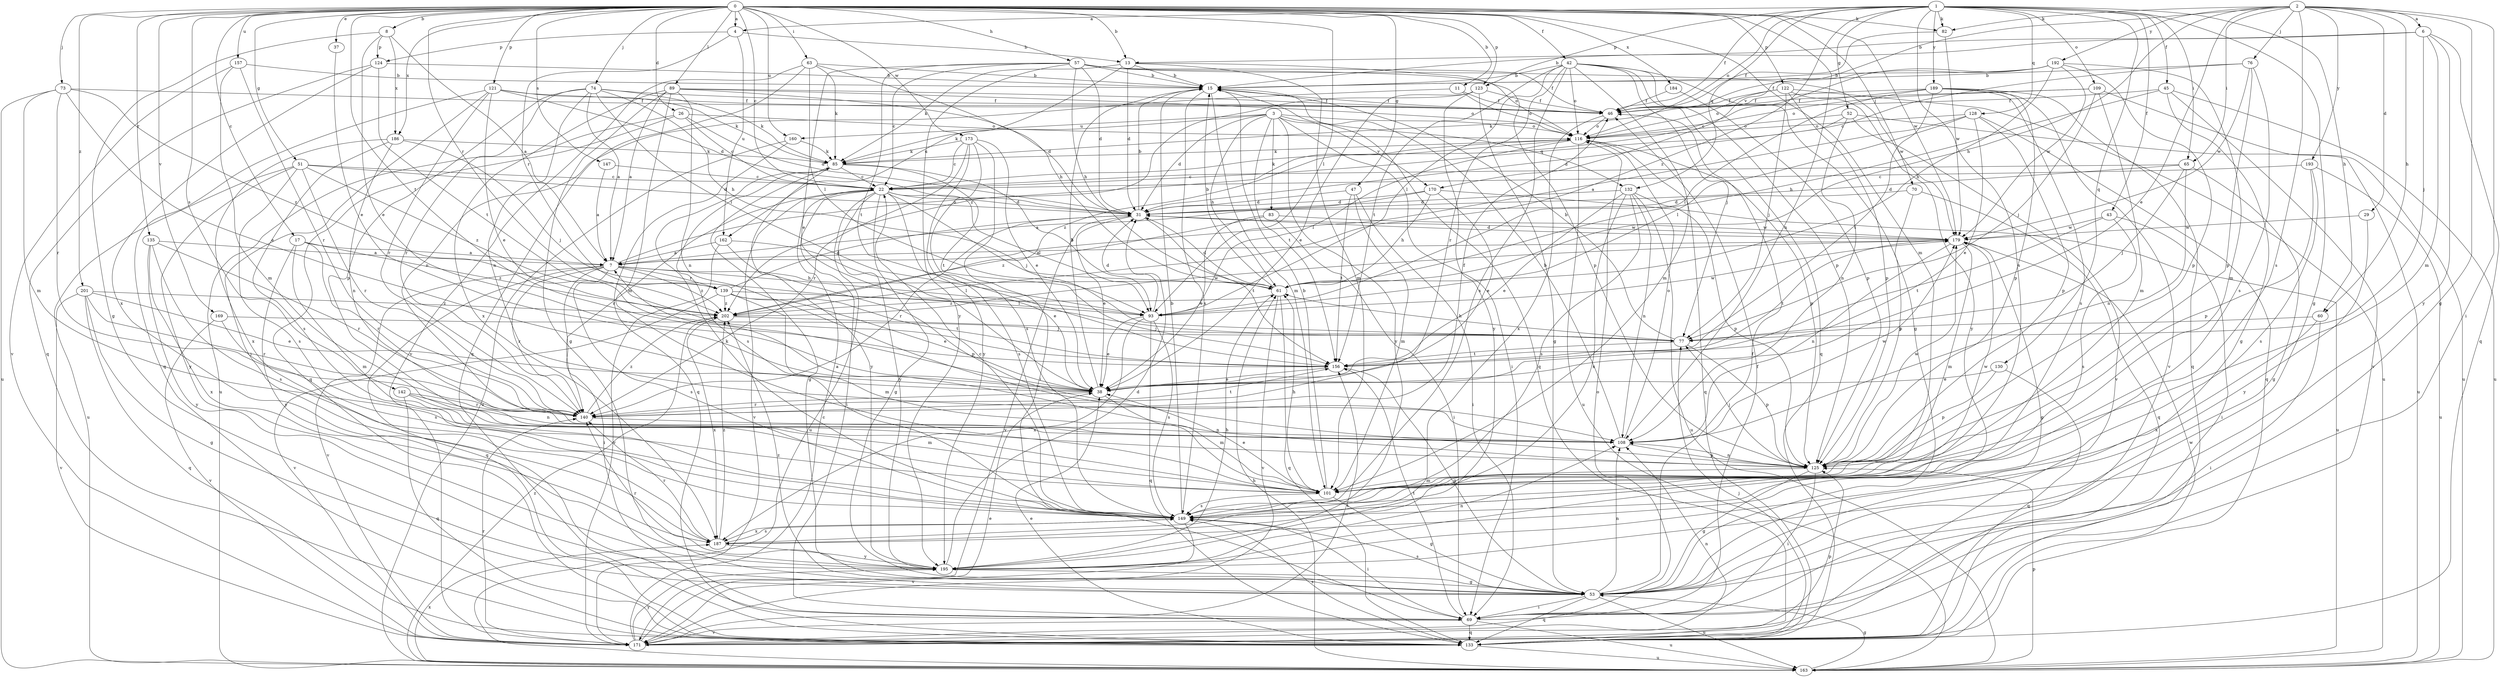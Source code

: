 strict digraph  {
0;
1;
2;
3;
4;
6;
7;
8;
11;
13;
15;
17;
22;
26;
29;
31;
37;
38;
42;
43;
45;
46;
47;
51;
52;
53;
57;
60;
61;
63;
65;
69;
70;
73;
74;
76;
77;
82;
83;
85;
89;
93;
101;
108;
109;
116;
121;
122;
123;
124;
125;
128;
130;
132;
133;
135;
139;
140;
142;
147;
149;
156;
157;
160;
162;
163;
169;
170;
171;
173;
179;
184;
186;
187;
189;
192;
193;
195;
201;
202;
0 -> 4  [label=a];
0 -> 8  [label=b];
0 -> 11  [label=b];
0 -> 13  [label=b];
0 -> 17  [label=c];
0 -> 22  [label=c];
0 -> 26  [label=d];
0 -> 37  [label=e];
0 -> 42  [label=f];
0 -> 47  [label=g];
0 -> 51  [label=g];
0 -> 57  [label=h];
0 -> 63  [label=i];
0 -> 70  [label=j];
0 -> 73  [label=j];
0 -> 74  [label=j];
0 -> 82  [label=k];
0 -> 89  [label=l];
0 -> 93  [label=l];
0 -> 101  [label=m];
0 -> 108  [label=n];
0 -> 121  [label=p];
0 -> 122  [label=p];
0 -> 123  [label=p];
0 -> 135  [label=r];
0 -> 139  [label=r];
0 -> 142  [label=s];
0 -> 147  [label=s];
0 -> 156  [label=t];
0 -> 157  [label=u];
0 -> 160  [label=u];
0 -> 169  [label=v];
0 -> 173  [label=w];
0 -> 179  [label=w];
0 -> 184  [label=x];
0 -> 186  [label=x];
0 -> 201  [label=z];
1 -> 4  [label=a];
1 -> 43  [label=f];
1 -> 45  [label=f];
1 -> 46  [label=f];
1 -> 52  [label=g];
1 -> 53  [label=g];
1 -> 60  [label=h];
1 -> 65  [label=i];
1 -> 82  [label=k];
1 -> 109  [label=o];
1 -> 116  [label=o];
1 -> 123  [label=p];
1 -> 128  [label=q];
1 -> 130  [label=q];
1 -> 132  [label=q];
1 -> 149  [label=s];
1 -> 189  [label=y];
1 -> 202  [label=z];
2 -> 6  [label=a];
2 -> 29  [label=d];
2 -> 38  [label=e];
2 -> 53  [label=g];
2 -> 60  [label=h];
2 -> 61  [label=h];
2 -> 65  [label=i];
2 -> 69  [label=i];
2 -> 76  [label=j];
2 -> 82  [label=k];
2 -> 149  [label=s];
2 -> 170  [label=v];
2 -> 192  [label=y];
2 -> 193  [label=y];
3 -> 31  [label=d];
3 -> 61  [label=h];
3 -> 69  [label=i];
3 -> 83  [label=k];
3 -> 85  [label=k];
3 -> 116  [label=o];
3 -> 132  [label=q];
3 -> 156  [label=t];
3 -> 160  [label=u];
3 -> 170  [label=v];
3 -> 195  [label=y];
4 -> 13  [label=b];
4 -> 124  [label=p];
4 -> 139  [label=r];
4 -> 162  [label=u];
6 -> 13  [label=b];
6 -> 15  [label=b];
6 -> 77  [label=j];
6 -> 101  [label=m];
6 -> 133  [label=q];
6 -> 195  [label=y];
7 -> 61  [label=h];
7 -> 69  [label=i];
7 -> 93  [label=l];
7 -> 116  [label=o];
7 -> 133  [label=q];
7 -> 139  [label=r];
7 -> 140  [label=r];
7 -> 149  [label=s];
7 -> 171  [label=v];
7 -> 202  [label=z];
8 -> 7  [label=a];
8 -> 38  [label=e];
8 -> 53  [label=g];
8 -> 124  [label=p];
8 -> 186  [label=x];
11 -> 46  [label=f];
11 -> 108  [label=n];
11 -> 116  [label=o];
13 -> 15  [label=b];
13 -> 31  [label=d];
13 -> 85  [label=k];
13 -> 101  [label=m];
13 -> 125  [label=p];
13 -> 162  [label=u];
15 -> 46  [label=f];
15 -> 101  [label=m];
15 -> 133  [label=q];
15 -> 149  [label=s];
17 -> 7  [label=a];
17 -> 101  [label=m];
17 -> 140  [label=r];
17 -> 195  [label=y];
17 -> 202  [label=z];
22 -> 31  [label=d];
22 -> 53  [label=g];
22 -> 69  [label=i];
22 -> 77  [label=j];
22 -> 93  [label=l];
22 -> 140  [label=r];
22 -> 149  [label=s];
22 -> 163  [label=u];
22 -> 171  [label=v];
22 -> 195  [label=y];
26 -> 22  [label=c];
26 -> 31  [label=d];
26 -> 116  [label=o];
26 -> 133  [label=q];
26 -> 163  [label=u];
29 -> 179  [label=w];
29 -> 195  [label=y];
31 -> 15  [label=b];
31 -> 38  [label=e];
31 -> 140  [label=r];
31 -> 156  [label=t];
31 -> 171  [label=v];
31 -> 179  [label=w];
37 -> 38  [label=e];
38 -> 15  [label=b];
38 -> 101  [label=m];
38 -> 140  [label=r];
42 -> 15  [label=b];
42 -> 53  [label=g];
42 -> 77  [label=j];
42 -> 93  [label=l];
42 -> 101  [label=m];
42 -> 116  [label=o];
42 -> 125  [label=p];
42 -> 133  [label=q];
42 -> 140  [label=r];
42 -> 149  [label=s];
42 -> 156  [label=t];
43 -> 69  [label=i];
43 -> 149  [label=s];
43 -> 156  [label=t];
43 -> 179  [label=w];
45 -> 46  [label=f];
45 -> 53  [label=g];
45 -> 61  [label=h];
45 -> 163  [label=u];
45 -> 171  [label=v];
46 -> 116  [label=o];
46 -> 187  [label=x];
47 -> 31  [label=d];
47 -> 69  [label=i];
47 -> 101  [label=m];
47 -> 156  [label=t];
51 -> 22  [label=c];
51 -> 31  [label=d];
51 -> 140  [label=r];
51 -> 149  [label=s];
51 -> 163  [label=u];
51 -> 195  [label=y];
51 -> 202  [label=z];
52 -> 31  [label=d];
52 -> 108  [label=n];
52 -> 116  [label=o];
52 -> 163  [label=u];
52 -> 171  [label=v];
53 -> 46  [label=f];
53 -> 69  [label=i];
53 -> 108  [label=n];
53 -> 133  [label=q];
53 -> 149  [label=s];
53 -> 163  [label=u];
53 -> 202  [label=z];
57 -> 15  [label=b];
57 -> 22  [label=c];
57 -> 31  [label=d];
57 -> 38  [label=e];
57 -> 46  [label=f];
57 -> 61  [label=h];
57 -> 116  [label=o];
57 -> 156  [label=t];
57 -> 179  [label=w];
57 -> 195  [label=y];
60 -> 69  [label=i];
60 -> 77  [label=j];
60 -> 187  [label=x];
61 -> 15  [label=b];
61 -> 31  [label=d];
61 -> 133  [label=q];
61 -> 171  [label=v];
61 -> 202  [label=z];
63 -> 15  [label=b];
63 -> 61  [label=h];
63 -> 85  [label=k];
63 -> 93  [label=l];
63 -> 133  [label=q];
63 -> 171  [label=v];
65 -> 22  [label=c];
65 -> 31  [label=d];
65 -> 53  [label=g];
65 -> 77  [label=j];
65 -> 108  [label=n];
69 -> 46  [label=f];
69 -> 133  [label=q];
69 -> 156  [label=t];
69 -> 163  [label=u];
69 -> 171  [label=v];
70 -> 31  [label=d];
70 -> 125  [label=p];
70 -> 133  [label=q];
73 -> 38  [label=e];
73 -> 46  [label=f];
73 -> 101  [label=m];
73 -> 140  [label=r];
73 -> 163  [label=u];
73 -> 202  [label=z];
74 -> 7  [label=a];
74 -> 46  [label=f];
74 -> 61  [label=h];
74 -> 85  [label=k];
74 -> 93  [label=l];
74 -> 108  [label=n];
74 -> 125  [label=p];
74 -> 140  [label=r];
76 -> 15  [label=b];
76 -> 22  [label=c];
76 -> 125  [label=p];
76 -> 149  [label=s];
76 -> 179  [label=w];
77 -> 15  [label=b];
77 -> 61  [label=h];
77 -> 125  [label=p];
77 -> 156  [label=t];
82 -> 46  [label=f];
82 -> 179  [label=w];
83 -> 38  [label=e];
83 -> 69  [label=i];
83 -> 179  [label=w];
83 -> 202  [label=z];
85 -> 22  [label=c];
85 -> 53  [label=g];
85 -> 93  [label=l];
85 -> 149  [label=s];
85 -> 156  [label=t];
85 -> 195  [label=y];
89 -> 7  [label=a];
89 -> 31  [label=d];
89 -> 46  [label=f];
89 -> 53  [label=g];
89 -> 101  [label=m];
89 -> 108  [label=n];
89 -> 116  [label=o];
89 -> 187  [label=x];
93 -> 31  [label=d];
93 -> 38  [label=e];
93 -> 133  [label=q];
93 -> 149  [label=s];
93 -> 179  [label=w];
93 -> 187  [label=x];
101 -> 15  [label=b];
101 -> 38  [label=e];
101 -> 53  [label=g];
101 -> 61  [label=h];
101 -> 149  [label=s];
101 -> 179  [label=w];
108 -> 15  [label=b];
108 -> 116  [label=o];
108 -> 125  [label=p];
108 -> 179  [label=w];
109 -> 46  [label=f];
109 -> 77  [label=j];
109 -> 101  [label=m];
109 -> 116  [label=o];
109 -> 163  [label=u];
116 -> 85  [label=k];
116 -> 93  [label=l];
116 -> 125  [label=p];
116 -> 133  [label=q];
116 -> 163  [label=u];
116 -> 202  [label=z];
121 -> 31  [label=d];
121 -> 38  [label=e];
121 -> 46  [label=f];
121 -> 69  [label=i];
121 -> 85  [label=k];
121 -> 133  [label=q];
121 -> 140  [label=r];
122 -> 46  [label=f];
122 -> 77  [label=j];
122 -> 116  [label=o];
122 -> 125  [label=p];
122 -> 163  [label=u];
122 -> 195  [label=y];
123 -> 38  [label=e];
123 -> 46  [label=f];
123 -> 53  [label=g];
123 -> 195  [label=y];
123 -> 202  [label=z];
124 -> 15  [label=b];
124 -> 133  [label=q];
124 -> 156  [label=t];
124 -> 187  [label=x];
125 -> 7  [label=a];
125 -> 53  [label=g];
125 -> 69  [label=i];
125 -> 77  [label=j];
125 -> 101  [label=m];
125 -> 108  [label=n];
125 -> 179  [label=w];
128 -> 7  [label=a];
128 -> 38  [label=e];
128 -> 93  [label=l];
128 -> 116  [label=o];
128 -> 125  [label=p];
128 -> 133  [label=q];
130 -> 38  [label=e];
130 -> 125  [label=p];
130 -> 133  [label=q];
132 -> 31  [label=d];
132 -> 38  [label=e];
132 -> 108  [label=n];
132 -> 125  [label=p];
132 -> 149  [label=s];
132 -> 163  [label=u];
132 -> 187  [label=x];
133 -> 38  [label=e];
133 -> 77  [label=j];
133 -> 149  [label=s];
133 -> 163  [label=u];
133 -> 179  [label=w];
135 -> 7  [label=a];
135 -> 140  [label=r];
135 -> 149  [label=s];
135 -> 187  [label=x];
135 -> 195  [label=y];
139 -> 31  [label=d];
139 -> 38  [label=e];
139 -> 93  [label=l];
139 -> 101  [label=m];
139 -> 156  [label=t];
139 -> 171  [label=v];
139 -> 202  [label=z];
140 -> 46  [label=f];
140 -> 108  [label=n];
140 -> 156  [label=t];
140 -> 202  [label=z];
142 -> 101  [label=m];
142 -> 108  [label=n];
142 -> 133  [label=q];
142 -> 140  [label=r];
147 -> 7  [label=a];
147 -> 22  [label=c];
149 -> 15  [label=b];
149 -> 22  [label=c];
149 -> 69  [label=i];
149 -> 85  [label=k];
149 -> 171  [label=v];
149 -> 187  [label=x];
156 -> 38  [label=e];
156 -> 53  [label=g];
157 -> 15  [label=b];
157 -> 101  [label=m];
157 -> 140  [label=r];
157 -> 171  [label=v];
160 -> 85  [label=k];
160 -> 133  [label=q];
160 -> 163  [label=u];
162 -> 7  [label=a];
162 -> 38  [label=e];
162 -> 125  [label=p];
162 -> 171  [label=v];
163 -> 53  [label=g];
163 -> 61  [label=h];
163 -> 125  [label=p];
163 -> 187  [label=x];
163 -> 202  [label=z];
169 -> 77  [label=j];
169 -> 149  [label=s];
169 -> 171  [label=v];
170 -> 7  [label=a];
170 -> 31  [label=d];
170 -> 38  [label=e];
170 -> 61  [label=h];
170 -> 163  [label=u];
171 -> 22  [label=c];
171 -> 38  [label=e];
171 -> 108  [label=n];
171 -> 116  [label=o];
171 -> 125  [label=p];
171 -> 140  [label=r];
171 -> 156  [label=t];
171 -> 195  [label=y];
173 -> 22  [label=c];
173 -> 38  [label=e];
173 -> 69  [label=i];
173 -> 85  [label=k];
173 -> 140  [label=r];
173 -> 149  [label=s];
173 -> 195  [label=y];
179 -> 7  [label=a];
179 -> 31  [label=d];
179 -> 53  [label=g];
179 -> 101  [label=m];
179 -> 108  [label=n];
179 -> 156  [label=t];
184 -> 46  [label=f];
184 -> 125  [label=p];
186 -> 77  [label=j];
186 -> 85  [label=k];
186 -> 108  [label=n];
186 -> 149  [label=s];
186 -> 187  [label=x];
187 -> 140  [label=r];
187 -> 149  [label=s];
187 -> 195  [label=y];
187 -> 202  [label=z];
189 -> 46  [label=f];
189 -> 85  [label=k];
189 -> 93  [label=l];
189 -> 125  [label=p];
189 -> 133  [label=q];
189 -> 149  [label=s];
189 -> 156  [label=t];
189 -> 171  [label=v];
192 -> 15  [label=b];
192 -> 22  [label=c];
192 -> 46  [label=f];
192 -> 61  [label=h];
192 -> 101  [label=m];
192 -> 125  [label=p];
192 -> 179  [label=w];
193 -> 22  [label=c];
193 -> 125  [label=p];
193 -> 149  [label=s];
193 -> 163  [label=u];
195 -> 31  [label=d];
195 -> 53  [label=g];
195 -> 61  [label=h];
195 -> 108  [label=n];
195 -> 140  [label=r];
201 -> 38  [label=e];
201 -> 53  [label=g];
201 -> 133  [label=q];
201 -> 140  [label=r];
201 -> 171  [label=v];
201 -> 202  [label=z];
202 -> 77  [label=j];
202 -> 179  [label=w];
202 -> 187  [label=x];
}
